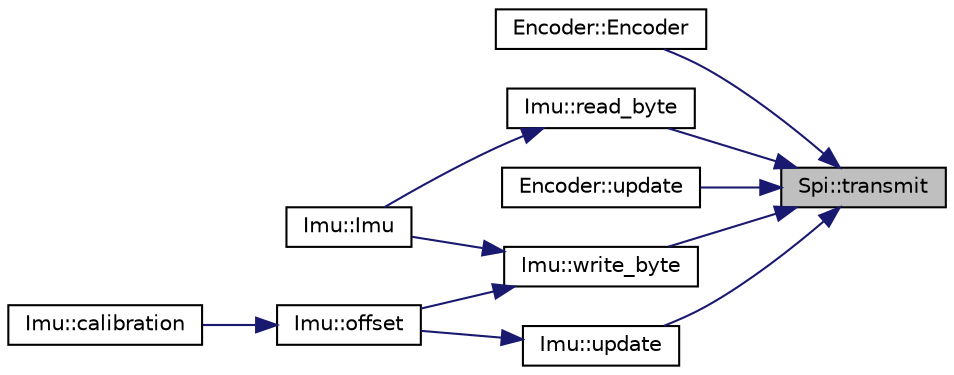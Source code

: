 digraph "Spi::transmit"
{
 // LATEX_PDF_SIZE
  edge [fontname="Helvetica",fontsize="10",labelfontname="Helvetica",labelfontsize="10"];
  node [fontname="Helvetica",fontsize="10",shape=record];
  rankdir="RL";
  Node1 [label="Spi::transmit",height=0.2,width=0.4,color="black", fillcolor="grey75", style="filled", fontcolor="black",tooltip=" "];
  Node1 -> Node2 [dir="back",color="midnightblue",fontsize="10",style="solid",fontname="Helvetica"];
  Node2 [label="Encoder::Encoder",height=0.2,width=0.4,color="black", fillcolor="white", style="filled",URL="$classEncoder.html#af95dd23498e04c2a13bdd0c1b994cb44",tooltip=" "];
  Node1 -> Node3 [dir="back",color="midnightblue",fontsize="10",style="solid",fontname="Helvetica"];
  Node3 [label="Imu::read_byte",height=0.2,width=0.4,color="black", fillcolor="white", style="filled",URL="$classImu.html#a1526f585733585c0275a1120fd6b82ad",tooltip=" "];
  Node3 -> Node4 [dir="back",color="midnightblue",fontsize="10",style="solid",fontname="Helvetica"];
  Node4 [label="Imu::Imu",height=0.2,width=0.4,color="black", fillcolor="white", style="filled",URL="$classImu.html#a535be22e7004297f3be9c6f7be658748",tooltip=" "];
  Node1 -> Node5 [dir="back",color="midnightblue",fontsize="10",style="solid",fontname="Helvetica"];
  Node5 [label="Encoder::update",height=0.2,width=0.4,color="black", fillcolor="white", style="filled",URL="$classEncoder.html#a3d2f39d9870e596cb958875ee6f7e0cd",tooltip=" "];
  Node1 -> Node6 [dir="back",color="midnightblue",fontsize="10",style="solid",fontname="Helvetica"];
  Node6 [label="Imu::update",height=0.2,width=0.4,color="black", fillcolor="white", style="filled",URL="$classImu.html#aaf6f6cc86577b4b7b96cc205d013a419",tooltip=" "];
  Node6 -> Node7 [dir="back",color="midnightblue",fontsize="10",style="solid",fontname="Helvetica"];
  Node7 [label="Imu::offset",height=0.2,width=0.4,color="black", fillcolor="white", style="filled",URL="$classImu.html#a5e00f8dec62b5a5301eda6f288eb7102",tooltip=" "];
  Node7 -> Node8 [dir="back",color="midnightblue",fontsize="10",style="solid",fontname="Helvetica"];
  Node8 [label="Imu::calibration",height=0.2,width=0.4,color="black", fillcolor="white", style="filled",URL="$classImu.html#aaca064f0d7c9fc0b98eef27af05cf0f4",tooltip=" "];
  Node1 -> Node9 [dir="back",color="midnightblue",fontsize="10",style="solid",fontname="Helvetica"];
  Node9 [label="Imu::write_byte",height=0.2,width=0.4,color="black", fillcolor="white", style="filled",URL="$classImu.html#a1b180bfff5e928c28a83709fd3da1641",tooltip=" "];
  Node9 -> Node4 [dir="back",color="midnightblue",fontsize="10",style="solid",fontname="Helvetica"];
  Node9 -> Node7 [dir="back",color="midnightblue",fontsize="10",style="solid",fontname="Helvetica"];
}
